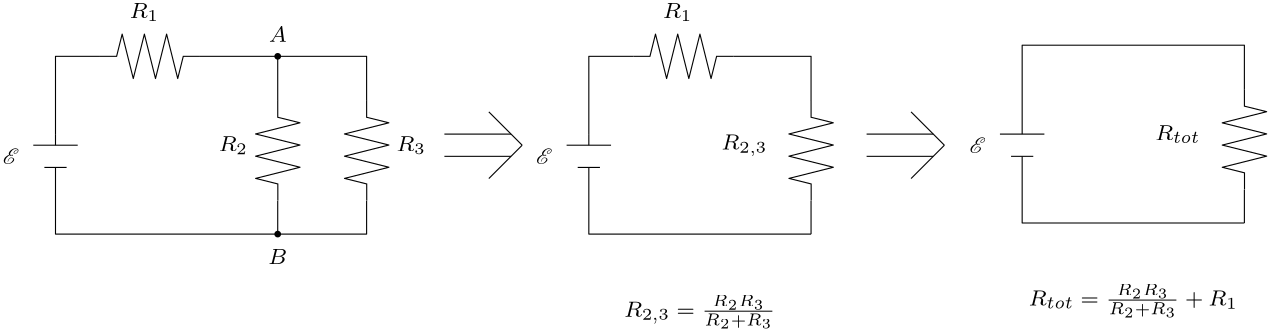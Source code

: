 <?xml version="1.0"?>
<!DOCTYPE ipe SYSTEM "ipe.dtd">
<ipe version="70218" creator="Ipe 7.2.28">
<info created="D:20241128192318" modified="D:20241129104322"/>
<preamble>\usepackage{amssymb}
\usepackage{mathrsfs}</preamble>
<ipestyle name="basic">
<symbol name="arrow/arc(spx)">
<path stroke="sym-stroke" fill="sym-stroke" pen="sym-pen">
0 0 m
-1 0.333 l
-1 -0.333 l
h
</path>
</symbol>
<symbol name="arrow/farc(spx)">
<path stroke="sym-stroke" fill="white" pen="sym-pen">
0 0 m
-1 0.333 l
-1 -0.333 l
h
</path>
</symbol>
<symbol name="arrow/ptarc(spx)">
<path stroke="sym-stroke" fill="sym-stroke" pen="sym-pen">
0 0 m
-1 0.333 l
-0.8 0 l
-1 -0.333 l
h
</path>
</symbol>
<symbol name="arrow/fptarc(spx)">
<path stroke="sym-stroke" fill="white" pen="sym-pen">
0 0 m
-1 0.333 l
-0.8 0 l
-1 -0.333 l
h
</path>
</symbol>
<symbol name="mark/circle(sx)" transformations="translations">
<path fill="sym-stroke">
0.6 0 0 0.6 0 0 e
0.4 0 0 0.4 0 0 e
</path>
</symbol>
<symbol name="mark/disk(sx)" transformations="translations">
<path fill="sym-stroke">
0.6 0 0 0.6 0 0 e
</path>
</symbol>
<symbol name="mark/fdisk(sfx)" transformations="translations">
<group>
<path fill="sym-fill">
0.5 0 0 0.5 0 0 e
</path>
<path fill="sym-stroke" fillrule="eofill">
0.6 0 0 0.6 0 0 e
0.4 0 0 0.4 0 0 e
</path>
</group>
</symbol>
<symbol name="mark/box(sx)" transformations="translations">
<path fill="sym-stroke" fillrule="eofill">
-0.6 -0.6 m
0.6 -0.6 l
0.6 0.6 l
-0.6 0.6 l
h
-0.4 -0.4 m
0.4 -0.4 l
0.4 0.4 l
-0.4 0.4 l
h
</path>
</symbol>
<symbol name="mark/square(sx)" transformations="translations">
<path fill="sym-stroke">
-0.6 -0.6 m
0.6 -0.6 l
0.6 0.6 l
-0.6 0.6 l
h
</path>
</symbol>
<symbol name="mark/fsquare(sfx)" transformations="translations">
<group>
<path fill="sym-fill">
-0.5 -0.5 m
0.5 -0.5 l
0.5 0.5 l
-0.5 0.5 l
h
</path>
<path fill="sym-stroke" fillrule="eofill">
-0.6 -0.6 m
0.6 -0.6 l
0.6 0.6 l
-0.6 0.6 l
h
-0.4 -0.4 m
0.4 -0.4 l
0.4 0.4 l
-0.4 0.4 l
h
</path>
</group>
</symbol>
<symbol name="mark/cross(sx)" transformations="translations">
<group>
<path fill="sym-stroke">
-0.43 -0.57 m
0.57 0.43 l
0.43 0.57 l
-0.57 -0.43 l
h
</path>
<path fill="sym-stroke">
-0.43 0.57 m
0.57 -0.43 l
0.43 -0.57 l
-0.57 0.43 l
h
</path>
</group>
</symbol>
<symbol name="arrow/fnormal(spx)">
<path stroke="sym-stroke" fill="white" pen="sym-pen">
0 0 m
-1 0.333 l
-1 -0.333 l
h
</path>
</symbol>
<symbol name="arrow/pointed(spx)">
<path stroke="sym-stroke" fill="sym-stroke" pen="sym-pen">
0 0 m
-1 0.333 l
-0.8 0 l
-1 -0.333 l
h
</path>
</symbol>
<symbol name="arrow/fpointed(spx)">
<path stroke="sym-stroke" fill="white" pen="sym-pen">
0 0 m
-1 0.333 l
-0.8 0 l
-1 -0.333 l
h
</path>
</symbol>
<symbol name="arrow/linear(spx)">
<path stroke="sym-stroke" pen="sym-pen">
-1 0.333 m
0 0 l
-1 -0.333 l
</path>
</symbol>
<symbol name="arrow/fdouble(spx)">
<path stroke="sym-stroke" fill="white" pen="sym-pen">
0 0 m
-1 0.333 l
-1 -0.333 l
h
-1 0 m
-2 0.333 l
-2 -0.333 l
h
</path>
</symbol>
<symbol name="arrow/double(spx)">
<path stroke="sym-stroke" fill="sym-stroke" pen="sym-pen">
0 0 m
-1 0.333 l
-1 -0.333 l
h
-1 0 m
-2 0.333 l
-2 -0.333 l
h
</path>
</symbol>
<symbol name="arrow/mid-normal(spx)">
<path stroke="sym-stroke" fill="sym-stroke" pen="sym-pen">
0.5 0 m
-0.5 0.333 l
-0.5 -0.333 l
h
</path>
</symbol>
<symbol name="arrow/mid-fnormal(spx)">
<path stroke="sym-stroke" fill="white" pen="sym-pen">
0.5 0 m
-0.5 0.333 l
-0.5 -0.333 l
h
</path>
</symbol>
<symbol name="arrow/mid-pointed(spx)">
<path stroke="sym-stroke" fill="sym-stroke" pen="sym-pen">
0.5 0 m
-0.5 0.333 l
-0.3 0 l
-0.5 -0.333 l
h
</path>
</symbol>
<symbol name="arrow/mid-fpointed(spx)">
<path stroke="sym-stroke" fill="white" pen="sym-pen">
0.5 0 m
-0.5 0.333 l
-0.3 0 l
-0.5 -0.333 l
h
</path>
</symbol>
<symbol name="arrow/mid-double(spx)">
<path stroke="sym-stroke" fill="sym-stroke" pen="sym-pen">
1 0 m
0 0.333 l
0 -0.333 l
h
0 0 m
-1 0.333 l
-1 -0.333 l
h
</path>
</symbol>
<symbol name="arrow/mid-fdouble(spx)">
<path stroke="sym-stroke" fill="white" pen="sym-pen">
1 0 m
0 0.333 l
0 -0.333 l
h
0 0 m
-1 0.333 l
-1 -0.333 l
h
</path>
</symbol>
<anglesize name="22.5 deg" value="22.5"/>
<anglesize name="30 deg" value="30"/>
<anglesize name="45 deg" value="45"/>
<anglesize name="60 deg" value="60"/>
<anglesize name="90 deg" value="90"/>
<arrowsize name="large" value="10"/>
<arrowsize name="small" value="5"/>
<arrowsize name="tiny" value="3"/>
<color name="blue" value="0 0 1"/>
<color name="brown" value="0.647 0.165 0.165"/>
<color name="darkblue" value="0 0 0.545"/>
<color name="darkcyan" value="0 0.545 0.545"/>
<color name="darkgray" value="0.663"/>
<color name="darkgreen" value="0 0.392 0"/>
<color name="darkmagenta" value="0.545 0 0.545"/>
<color name="darkorange" value="1 0.549 0"/>
<color name="darkred" value="0.545 0 0"/>
<color name="gold" value="1 0.843 0"/>
<color name="gray" value="0.745"/>
<color name="green" value="0 1 0"/>
<color name="lightblue" value="0.678 0.847 0.902"/>
<color name="lightcyan" value="0.878 1 1"/>
<color name="lightgray" value="0.827"/>
<color name="lightgreen" value="0.565 0.933 0.565"/>
<color name="lightyellow" value="1 1 0.878"/>
<color name="navy" value="0 0 0.502"/>
<color name="orange" value="1 0.647 0"/>
<color name="pink" value="1 0.753 0.796"/>
<color name="purple" value="0.627 0.125 0.941"/>
<color name="red" value="1 0 0"/>
<color name="seagreen" value="0.18 0.545 0.341"/>
<color name="turquoise" value="0.251 0.878 0.816"/>
<color name="violet" value="0.933 0.51 0.933"/>
<color name="yellow" value="1 1 0"/>
<dashstyle name="dash dot dotted" value="[4 2 1 2 1 2] 0"/>
<dashstyle name="dash dotted" value="[4 2 1 2] 0"/>
<dashstyle name="dashed" value="[4] 0"/>
<dashstyle name="dotted" value="[1 3] 0"/>
<gridsize name="10 pts (~3.5 mm)" value="10"/>
<gridsize name="14 pts (~5 mm)" value="14"/>
<gridsize name="16 pts (~6 mm)" value="16"/>
<gridsize name="20 pts (~7 mm)" value="20"/>
<gridsize name="28 pts (~10 mm)" value="28"/>
<gridsize name="32 pts (~12 mm)" value="32"/>
<gridsize name="4 pts" value="4"/>
<gridsize name="56 pts (~20 mm)" value="56"/>
<gridsize name="8 pts (~3 mm)" value="8"/>
<opacity name="10%" value="0.1"/>
<opacity name="30%" value="0.3"/>
<opacity name="50%" value="0.5"/>
<opacity name="75%" value="0.75"/>
<pen name="fat" value="1.2"/>
<pen name="heavier" value="0.8"/>
<pen name="ultrafat" value="2"/>
<symbolsize name="large" value="5"/>
<symbolsize name="small" value="2"/>
<symbolsize name="tiny" value="1.1"/>
<textsize name="Huge" value="\Huge"/>
<textsize name="LARGE" value="\LARGE"/>
<textsize name="Large" value="\Large"/>
<textsize name="footnote" value="\footnotesize"/>
<textsize name="huge" value="\huge"/>
<textsize name="large" value="\large"/>
<textsize name="script" value="\scriptsize"/>
<textsize name="small" value="\small"/>
<textsize name="tiny" value="\tiny"/>
<textstyle name="center" begin="\begin{center}" end="\end{center}"/>
<textstyle name="item" begin="\begin{itemize}\item{}" end="\end{itemize}"/>
<textstyle name="itemize" begin="\begin{itemize}" end="\end{itemize}"/>
<tiling name="falling" angle="-60" step="4" width="1"/>
<tiling name="rising" angle="30" step="4" width="1"/>
</ipestyle>
<page>
<layer name="alpha"/>
<view layers="alpha" active="alpha"/>
<path layer="alpha" matrix="1.53891 0 0 1.53891 -284.74 -379.394" stroke="black">
272.121 704.079 m
270.802 698.802 l
268.202 709.198 l
265.603 698.802 l
263.004 709.198 l
260.405 698.802 l
257.805 709.198 l
256.487 703.923 l
252.607 704 m
256.611 704 l
272 704 m
276 704 l
</path>
<path matrix="0.00169971 -1.53891 1.53891 0.00169971 -915.817 1075.6" stroke="black">
272.121 704.079 m
270.802 698.802 l
268.202 709.198 l
265.603 698.802 l
263.004 709.198 l
260.405 698.802 l
257.805 709.198 l
256.487 703.923 l
252.607 704 m
256.611 704 l
272 704 m
276 704 l
</path>
<path matrix="1 0 0 1 -136 0" stroke="black">
276 704 m
304 704 l
304 688 l
</path>
<path matrix="0.00169971 -1.53891 1.53891 0.00169971 -883.817 1075.6" stroke="black">
272.121 704.079 m
270.802 698.802 l
268.202 709.198 l
265.603 698.802 l
263.004 709.198 l
260.405 698.802 l
257.805 709.198 l
256.487 703.923 l
252.607 704 m
256.611 704 l
272 704 m
276 704 l
</path>
<path matrix="1 0 0 1 -136 0" stroke="black">
304 704 m
336 704 l
336 688 l
</path>
<path matrix="1 0 0 1 -136 0" stroke="black">
336 652 m
336 640 l
224 640 l
224 664 l
</path>
<path matrix="1 0 0 1 -136 0" stroke="black">
240 704 m
224 704 l
224 676 l
</path>
<path matrix="1 0 0 1 -136 0" stroke="black">
304 652 m
304 640 l
</path>
<path matrix="1 0 0 1 -136 0" stroke="black">
220 664 m
228 664 l
</path>
<path matrix="1 0 0 1 -136 0" stroke="black">
216 672 m
232 672 l
</path>
<path matrix="1 0 0 1 -136 0" stroke="black">
224 672 m
224 676 l
</path>
<text matrix="1 0 0 1 -136 0" transformations="translations" pos="256 720" stroke="0" type="label" width="10.529" height="5.453" depth="1.1" halign="center" valign="center" size="footnote" style="math">R_1</text>
<text matrix="1 0 0 1 -104 -48" transformations="translations" pos="256 720" stroke="0" type="label" width="10.529" height="5.453" depth="1.1" halign="center" valign="center" size="footnote" style="math">R_2</text>
<text matrix="1 0 0 1 -40 -48" transformations="translations" pos="256 720" stroke="0" type="label" width="10.529" height="5.453" depth="1.1" halign="center" valign="center" size="footnote" style="math">R_3</text>
<text matrix="1 0 0 1 -184 -52" transformations="translations" pos="256 720" stroke="0" type="label" width="5.957" height="5.579" depth="0" halign="center" valign="center" size="footnote" style="math">\mathscr E</text>
<use matrix="1 0 0 1 -136 0" name="mark/disk(sx)" pos="304 704" size="small"/>
<text matrix="1 0 0 1 -88 -8" transformations="translations" pos="256 720" stroke="0" type="label" width="6.343" height="5.446" depth="0" halign="center" valign="center" size="footnote" style="math">A</text>
<use matrix="1 0 0 1 -168 -64" name="mark/disk(sx)" pos="336 704" size="small"/>
<text matrix="1 0 0 1 -88 -88" transformations="translations" pos="256 720" stroke="0" type="label" width="6.78" height="5.446" depth="0" halign="center" valign="center" size="footnote" style="math">B</text>
<path matrix="1.53891 0 0 1.53891 -92.74 -379.394" stroke="black">
272.121 704.079 m
270.802 698.802 l
268.202 709.198 l
265.603 698.802 l
263.004 709.198 l
260.405 698.802 l
257.805 709.198 l
256.487 703.923 l
252.607 704 m
256.611 704 l
272 704 m
276 704 l
</path>
<path matrix="0.00169971 -1.53891 1.53891 0.00169971 -723.817 1075.6" stroke="black">
272.121 704.079 m
270.802 698.802 l
268.202 709.198 l
265.603 698.802 l
263.004 709.198 l
260.405 698.802 l
257.805 709.198 l
256.487 703.923 l
252.607 704 m
256.611 704 l
272 704 m
276 704 l
</path>
<path matrix="1 0 0 1 56 0" stroke="black">
276 704 m
304 704 l
304 688 l
</path>
<path matrix="1 0 0 1 56 0" stroke="black">
240 704 m
224 704 l
224 676 l
</path>
<path matrix="1 0 0 1 56 0" stroke="black">
304 652 m
304 640 l
</path>
<path matrix="1 0 0 1 56 0" stroke="black">
220 664 m
228 664 l
</path>
<path matrix="1 0 0 1 56 0" stroke="black">
216 672 m
232 672 l
</path>
<path matrix="1 0 0 1 56 0" stroke="black">
224 672 m
224 676 l
</path>
<text matrix="1 0 0 1 56 0" transformations="translations" pos="256 720" stroke="0" type="label" width="10.529" height="5.453" depth="1.1" halign="center" valign="center" size="footnote" style="math">R_1</text>
<text matrix="1 0 0 1 80 -48" transformations="translations" pos="256 720" stroke="0" type="label" width="16.451" height="5.445" depth="2.27" halign="center" valign="center" size="footnote" style="math">R_{2,3}</text>
<text matrix="1 0 0 1 8 -52" transformations="translations" pos="256 720" stroke="0" type="label" width="5.957" height="5.579" depth="0" halign="center" valign="center" size="footnote" style="math">\mathscr E</text>
<path stroke="black">
228 676 m
252 676 l
</path>
<path stroke="black">
256 672 m
244 684 l
</path>
<path stroke="black">
256 672 m
244 660 l
</path>
<path stroke="black">
228 668 m
252 668 l
</path>
<path matrix="1 0 0 1 152 0" stroke="black">
228 676 m
252 676 l
</path>
<path matrix="1 0 0 1 152 0" stroke="black">
256 672 m
244 684 l
</path>
<path matrix="1 0 0 1 152 0" stroke="black">
256 672 m
244 660 l
</path>
<path matrix="1 0 0 1 152 0" stroke="black">
228 668 m
252 668 l
</path>
<path stroke="black">
280 664 m
280 640 l
360 640 l
</path>
<text matrix="1 0 0 1 64 -108" transformations="translations" pos="256 720" stroke="0" type="label" width="54.524" height="7.763" depth="4.28" halign="center" valign="center" size="footnote" style="math">R_{2,3}=\frac{R_2R_3}{R_2+R_3}</text>
<path matrix="0.00169971 -1.53891 1.53891 0.00169971 -567.817 1079.6" stroke="black">
272.121 704.079 m
270.802 698.802 l
268.202 709.198 l
265.603 698.802 l
263.004 709.198 l
260.405 698.802 l
257.805 709.198 l
256.487 703.923 l
252.607 704 m
256.611 704 l
272 704 m
276 704 l
</path>
<path matrix="1 0 0 1 212 4" stroke="black">
304 652 m
304 640 l
</path>
<path matrix="1 0 0 1 212 4" stroke="black">
220 664 m
228 664 l
</path>
<path matrix="1 0 0 1 212 4" stroke="black">
216 672 m
232 672 l
</path>
<path matrix="1 0 0 1 212 4" stroke="black">
224 672 m
224 676 l
</path>
<text matrix="1 0 0 1 236 -44" transformations="translations" pos="256 720" stroke="0" type="label" width="16.238" height="5.453" depth="0.99" halign="center" valign="center" size="footnote" style="math">R_{tot}</text>
<text matrix="1 0 0 1 164 -48" transformations="translations" pos="256 720" stroke="0" type="label" width="5.957" height="5.579" depth="0" halign="center" valign="center" size="footnote" style="math">\mathscr E</text>
<path matrix="1 0 0 1 156 4" stroke="black">
280 664 m
280 640 l
360 640 l
</path>
<text matrix="1 0 0 1 220 -104" transformations="translations" pos="256 720" stroke="0" type="label" width="75.19" height="7.763" depth="4.28" halign="center" valign="center" size="footnote" style="math">R_{tot}=\frac{R_2R_3}{R_2+R_3}+R_1</text>
<path stroke="black">
516 692 m
516 708 l
488 708 l
452 708 l
436 708 l
436 680 l
</path>
</page>
</ipe>

